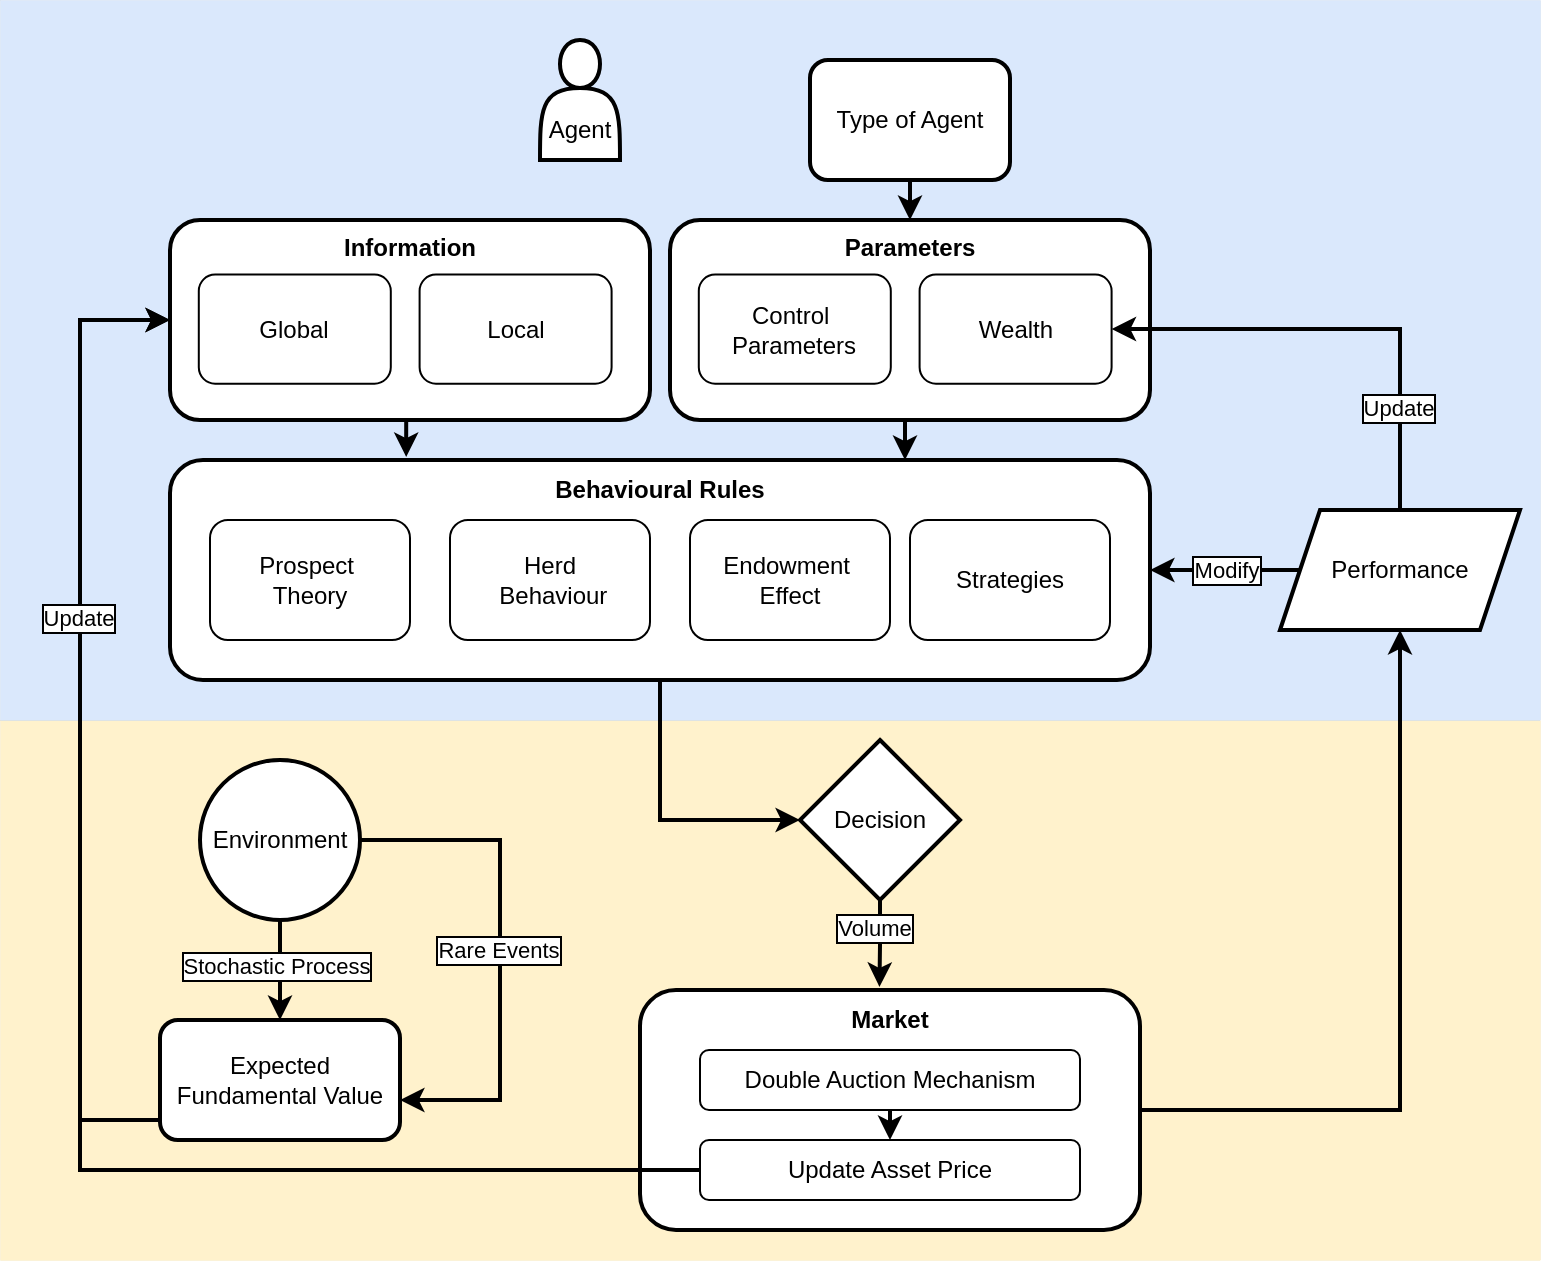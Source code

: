 <mxfile version="27.0.9">
  <diagram name="Page-1" id="KlvJ_ZtWi_6_skd0xNUw">
    <mxGraphModel dx="1072" dy="725" grid="1" gridSize="10" guides="1" tooltips="1" connect="1" arrows="1" fold="1" page="1" pageScale="1" pageWidth="3300" pageHeight="4681" math="0" shadow="0">
      <root>
        <mxCell id="0" />
        <mxCell id="1" parent="0" />
        <mxCell id="P7tqT8L9XZV6D_eayMBz-135" value="" style="rounded=0;whiteSpace=wrap;html=1;fillColor=#fff2cc;strokeColor=#d6b656;strokeWidth=0;" vertex="1" parent="1">
          <mxGeometry x="190" y="400" width="770" height="270" as="geometry" />
        </mxCell>
        <mxCell id="P7tqT8L9XZV6D_eayMBz-134" value="" style="rounded=0;whiteSpace=wrap;html=1;fillColor=#dae8fc;strokeColor=#6c8ebf;labelBorderColor=none;strokeWidth=0;" vertex="1" parent="1">
          <mxGeometry x="190" y="40" width="770" height="360" as="geometry" />
        </mxCell>
        <mxCell id="P7tqT8L9XZV6D_eayMBz-78" value="" style="group" vertex="1" connectable="0" parent="1">
          <mxGeometry x="275" y="270" width="490" height="110" as="geometry" />
        </mxCell>
        <mxCell id="P7tqT8L9XZV6D_eayMBz-61" value="" style="rounded=1;whiteSpace=wrap;html=1;strokeWidth=2;" vertex="1" parent="P7tqT8L9XZV6D_eayMBz-78">
          <mxGeometry width="490" height="110" as="geometry" />
        </mxCell>
        <mxCell id="P7tqT8L9XZV6D_eayMBz-67" value="Behavioural Rules" style="text;html=1;align=center;verticalAlign=middle;whiteSpace=wrap;rounded=0;fontStyle=1" vertex="1" parent="P7tqT8L9XZV6D_eayMBz-78">
          <mxGeometry x="175" width="140" height="30" as="geometry" />
        </mxCell>
        <mxCell id="P7tqT8L9XZV6D_eayMBz-69" value="Prospect&amp;nbsp;&lt;div&gt;Theory&lt;/div&gt;" style="rounded=1;whiteSpace=wrap;html=1;" vertex="1" parent="P7tqT8L9XZV6D_eayMBz-78">
          <mxGeometry x="20" y="30" width="100" height="60" as="geometry" />
        </mxCell>
        <mxCell id="P7tqT8L9XZV6D_eayMBz-70" value="Herd&lt;div&gt;&amp;nbsp;Behaviour&lt;/div&gt;" style="rounded=1;whiteSpace=wrap;html=1;" vertex="1" parent="P7tqT8L9XZV6D_eayMBz-78">
          <mxGeometry x="140" y="30" width="100" height="60" as="geometry" />
        </mxCell>
        <mxCell id="P7tqT8L9XZV6D_eayMBz-71" value="Endowment&amp;nbsp;&lt;div&gt;Effect&lt;/div&gt;" style="rounded=1;whiteSpace=wrap;html=1;" vertex="1" parent="P7tqT8L9XZV6D_eayMBz-78">
          <mxGeometry x="260" y="30" width="100" height="60" as="geometry" />
        </mxCell>
        <mxCell id="P7tqT8L9XZV6D_eayMBz-72" value="Strategies" style="rounded=1;whiteSpace=wrap;html=1;" vertex="1" parent="P7tqT8L9XZV6D_eayMBz-78">
          <mxGeometry x="370" y="30" width="100" height="60" as="geometry" />
        </mxCell>
        <mxCell id="P7tqT8L9XZV6D_eayMBz-80" value="" style="group" vertex="1" connectable="0" parent="1">
          <mxGeometry x="525" y="150" width="240" height="100" as="geometry" />
        </mxCell>
        <mxCell id="P7tqT8L9XZV6D_eayMBz-59" value="" style="rounded=1;whiteSpace=wrap;html=1;strokeWidth=2;" vertex="1" parent="P7tqT8L9XZV6D_eayMBz-80">
          <mxGeometry width="240" height="100" as="geometry" />
        </mxCell>
        <mxCell id="P7tqT8L9XZV6D_eayMBz-55" value="Control&amp;nbsp;&lt;div&gt;Parameters&lt;/div&gt;" style="rounded=1;whiteSpace=wrap;html=1;" vertex="1" parent="P7tqT8L9XZV6D_eayMBz-80">
          <mxGeometry x="14.4" y="27.273" width="96" height="54.545" as="geometry" />
        </mxCell>
        <mxCell id="P7tqT8L9XZV6D_eayMBz-56" value="Wealth" style="rounded=1;whiteSpace=wrap;html=1;" vertex="1" parent="P7tqT8L9XZV6D_eayMBz-80">
          <mxGeometry x="124.8" y="27.273" width="96" height="54.545" as="geometry" />
        </mxCell>
        <mxCell id="P7tqT8L9XZV6D_eayMBz-60" value="Parameters" style="text;html=1;align=center;verticalAlign=middle;whiteSpace=wrap;rounded=0;fontStyle=1" vertex="1" parent="P7tqT8L9XZV6D_eayMBz-80">
          <mxGeometry x="91.2" width="57.6" height="27.273" as="geometry" />
        </mxCell>
        <mxCell id="P7tqT8L9XZV6D_eayMBz-121" style="edgeStyle=orthogonalEdgeStyle;rounded=0;orthogonalLoop=1;jettySize=auto;html=1;exitX=0.5;exitY=1;exitDx=0;exitDy=0;entryX=0.5;entryY=0;entryDx=0;entryDy=0;strokeWidth=2;" edge="1" parent="1" source="P7tqT8L9XZV6D_eayMBz-82" target="P7tqT8L9XZV6D_eayMBz-60">
          <mxGeometry relative="1" as="geometry" />
        </mxCell>
        <mxCell id="P7tqT8L9XZV6D_eayMBz-82" value="Type of Agent" style="rounded=1;whiteSpace=wrap;html=1;strokeWidth=2;" vertex="1" parent="1">
          <mxGeometry x="595" y="70" width="100" height="60" as="geometry" />
        </mxCell>
        <mxCell id="P7tqT8L9XZV6D_eayMBz-90" value="Decision" style="rhombus;whiteSpace=wrap;html=1;strokeWidth=2;" vertex="1" parent="1">
          <mxGeometry x="590" y="410" width="80" height="80" as="geometry" />
        </mxCell>
        <mxCell id="P7tqT8L9XZV6D_eayMBz-101" value="" style="group" vertex="1" connectable="0" parent="1">
          <mxGeometry x="275" y="150" width="240" height="100" as="geometry" />
        </mxCell>
        <mxCell id="P7tqT8L9XZV6D_eayMBz-102" value="" style="rounded=1;whiteSpace=wrap;html=1;strokeWidth=2;" vertex="1" parent="P7tqT8L9XZV6D_eayMBz-101">
          <mxGeometry width="240" height="100" as="geometry" />
        </mxCell>
        <mxCell id="P7tqT8L9XZV6D_eayMBz-103" value="Global" style="rounded=1;whiteSpace=wrap;html=1;" vertex="1" parent="P7tqT8L9XZV6D_eayMBz-101">
          <mxGeometry x="14.4" y="27.273" width="96" height="54.545" as="geometry" />
        </mxCell>
        <mxCell id="P7tqT8L9XZV6D_eayMBz-104" value="Local" style="rounded=1;whiteSpace=wrap;html=1;" vertex="1" parent="P7tqT8L9XZV6D_eayMBz-101">
          <mxGeometry x="124.8" y="27.273" width="96" height="54.545" as="geometry" />
        </mxCell>
        <mxCell id="P7tqT8L9XZV6D_eayMBz-105" value="Information" style="text;html=1;align=center;verticalAlign=middle;whiteSpace=wrap;rounded=0;fontStyle=1" vertex="1" parent="P7tqT8L9XZV6D_eayMBz-101">
          <mxGeometry x="91.2" width="57.6" height="27.273" as="geometry" />
        </mxCell>
        <mxCell id="P7tqT8L9XZV6D_eayMBz-133" value="Modify" style="edgeStyle=orthogonalEdgeStyle;rounded=0;orthogonalLoop=1;jettySize=auto;html=1;exitX=0;exitY=0.5;exitDx=0;exitDy=0;entryX=1;entryY=0.5;entryDx=0;entryDy=0;strokeWidth=2;labelBorderColor=default;" edge="1" parent="1" source="P7tqT8L9XZV6D_eayMBz-108" target="P7tqT8L9XZV6D_eayMBz-61">
          <mxGeometry relative="1" as="geometry" />
        </mxCell>
        <mxCell id="P7tqT8L9XZV6D_eayMBz-147" style="edgeStyle=orthogonalEdgeStyle;rounded=0;orthogonalLoop=1;jettySize=auto;html=1;exitX=0.5;exitY=0;exitDx=0;exitDy=0;entryX=1;entryY=0.5;entryDx=0;entryDy=0;strokeWidth=2;" edge="1" parent="1" source="P7tqT8L9XZV6D_eayMBz-108" target="P7tqT8L9XZV6D_eayMBz-56">
          <mxGeometry relative="1" as="geometry" />
        </mxCell>
        <mxCell id="P7tqT8L9XZV6D_eayMBz-148" value="Update" style="edgeLabel;html=1;align=center;verticalAlign=middle;resizable=0;points=[];labelBorderColor=default;" vertex="1" connectable="0" parent="P7tqT8L9XZV6D_eayMBz-147">
          <mxGeometry x="-0.56" y="1" relative="1" as="geometry">
            <mxPoint as="offset" />
          </mxGeometry>
        </mxCell>
        <mxCell id="P7tqT8L9XZV6D_eayMBz-108" value="Performance" style="shape=parallelogram;perimeter=parallelogramPerimeter;whiteSpace=wrap;html=1;fixedSize=1;strokeWidth=2;" vertex="1" parent="1">
          <mxGeometry x="830" y="295" width="120" height="60" as="geometry" />
        </mxCell>
        <mxCell id="P7tqT8L9XZV6D_eayMBz-109" value="" style="group" vertex="1" connectable="0" parent="1">
          <mxGeometry x="510" y="535" width="250" height="120" as="geometry" />
        </mxCell>
        <mxCell id="P7tqT8L9XZV6D_eayMBz-91" value="" style="rounded=1;whiteSpace=wrap;html=1;strokeWidth=2;" vertex="1" parent="P7tqT8L9XZV6D_eayMBz-109">
          <mxGeometry width="250" height="120" as="geometry" />
        </mxCell>
        <mxCell id="P7tqT8L9XZV6D_eayMBz-143" style="edgeStyle=orthogonalEdgeStyle;rounded=0;orthogonalLoop=1;jettySize=auto;html=1;exitX=0.5;exitY=1;exitDx=0;exitDy=0;entryX=0.5;entryY=0;entryDx=0;entryDy=0;strokeWidth=2;" edge="1" parent="P7tqT8L9XZV6D_eayMBz-109" source="P7tqT8L9XZV6D_eayMBz-94" target="P7tqT8L9XZV6D_eayMBz-141">
          <mxGeometry relative="1" as="geometry" />
        </mxCell>
        <mxCell id="P7tqT8L9XZV6D_eayMBz-94" value="Double Auction Mechanism" style="rounded=1;whiteSpace=wrap;html=1;" vertex="1" parent="P7tqT8L9XZV6D_eayMBz-109">
          <mxGeometry x="30" y="30" width="190" height="30" as="geometry" />
        </mxCell>
        <mxCell id="P7tqT8L9XZV6D_eayMBz-95" value="Market" style="text;html=1;align=center;verticalAlign=middle;whiteSpace=wrap;rounded=0;fontStyle=1" vertex="1" parent="P7tqT8L9XZV6D_eayMBz-109">
          <mxGeometry x="65" width="120" height="30" as="geometry" />
        </mxCell>
        <mxCell id="P7tqT8L9XZV6D_eayMBz-97" style="edgeStyle=orthogonalEdgeStyle;rounded=0;orthogonalLoop=1;jettySize=auto;html=1;exitX=0.5;exitY=1;exitDx=0;exitDy=0;" edge="1" parent="P7tqT8L9XZV6D_eayMBz-109" source="P7tqT8L9XZV6D_eayMBz-91" target="P7tqT8L9XZV6D_eayMBz-91">
          <mxGeometry relative="1" as="geometry" />
        </mxCell>
        <mxCell id="P7tqT8L9XZV6D_eayMBz-107" style="edgeStyle=orthogonalEdgeStyle;rounded=0;orthogonalLoop=1;jettySize=auto;html=1;exitX=0.5;exitY=1;exitDx=0;exitDy=0;" edge="1" parent="P7tqT8L9XZV6D_eayMBz-109" source="P7tqT8L9XZV6D_eayMBz-91" target="P7tqT8L9XZV6D_eayMBz-91">
          <mxGeometry relative="1" as="geometry" />
        </mxCell>
        <mxCell id="P7tqT8L9XZV6D_eayMBz-141" value="Update Asset Price" style="rounded=1;whiteSpace=wrap;html=1;" vertex="1" parent="P7tqT8L9XZV6D_eayMBz-109">
          <mxGeometry x="30" y="75" width="190" height="30" as="geometry" />
        </mxCell>
        <mxCell id="P7tqT8L9XZV6D_eayMBz-113" style="edgeStyle=orthogonalEdgeStyle;rounded=0;orthogonalLoop=1;jettySize=auto;html=1;exitX=0.5;exitY=1;exitDx=0;exitDy=0;strokeWidth=2;" edge="1" parent="1" source="P7tqT8L9XZV6D_eayMBz-110" target="P7tqT8L9XZV6D_eayMBz-111">
          <mxGeometry relative="1" as="geometry" />
        </mxCell>
        <mxCell id="P7tqT8L9XZV6D_eayMBz-114" value="Stochastic Process" style="edgeLabel;html=1;align=center;verticalAlign=middle;resizable=0;points=[];labelBorderColor=default;" vertex="1" connectable="0" parent="P7tqT8L9XZV6D_eayMBz-113">
          <mxGeometry x="-0.092" y="-2" relative="1" as="geometry">
            <mxPoint as="offset" />
          </mxGeometry>
        </mxCell>
        <mxCell id="P7tqT8L9XZV6D_eayMBz-110" value="Environment" style="ellipse;whiteSpace=wrap;html=1;aspect=fixed;strokeWidth=2;" vertex="1" parent="1">
          <mxGeometry x="290" y="420" width="80" height="80" as="geometry" />
        </mxCell>
        <mxCell id="P7tqT8L9XZV6D_eayMBz-112" style="edgeStyle=orthogonalEdgeStyle;rounded=0;orthogonalLoop=1;jettySize=auto;html=1;exitX=0;exitY=0.5;exitDx=0;exitDy=0;entryX=0;entryY=0.5;entryDx=0;entryDy=0;strokeWidth=2;" edge="1" parent="1" source="P7tqT8L9XZV6D_eayMBz-111" target="P7tqT8L9XZV6D_eayMBz-102">
          <mxGeometry relative="1" as="geometry">
            <Array as="points">
              <mxPoint x="230" y="600" />
              <mxPoint x="230" y="200" />
            </Array>
          </mxGeometry>
        </mxCell>
        <mxCell id="P7tqT8L9XZV6D_eayMBz-111" value="Expected Fundamental Value" style="rounded=1;whiteSpace=wrap;html=1;strokeWidth=2;" vertex="1" parent="1">
          <mxGeometry x="270" y="550" width="120" height="60" as="geometry" />
        </mxCell>
        <mxCell id="P7tqT8L9XZV6D_eayMBz-116" style="edgeStyle=orthogonalEdgeStyle;rounded=0;orthogonalLoop=1;jettySize=auto;html=1;exitX=1;exitY=0.5;exitDx=0;exitDy=0;entryX=1;entryY=0.667;entryDx=0;entryDy=0;entryPerimeter=0;strokeWidth=2;" edge="1" parent="1" source="P7tqT8L9XZV6D_eayMBz-110" target="P7tqT8L9XZV6D_eayMBz-111">
          <mxGeometry relative="1" as="geometry">
            <Array as="points">
              <mxPoint x="440" y="460" />
              <mxPoint x="440" y="590" />
            </Array>
          </mxGeometry>
        </mxCell>
        <mxCell id="P7tqT8L9XZV6D_eayMBz-119" value="Rare Events" style="edgeLabel;html=1;align=center;verticalAlign=middle;resizable=0;points=[];labelBorderColor=default;" vertex="1" connectable="0" parent="P7tqT8L9XZV6D_eayMBz-116">
          <mxGeometry x="-0.0" y="-1" relative="1" as="geometry">
            <mxPoint as="offset" />
          </mxGeometry>
        </mxCell>
        <mxCell id="P7tqT8L9XZV6D_eayMBz-122" style="edgeStyle=orthogonalEdgeStyle;rounded=0;orthogonalLoop=1;jettySize=auto;html=1;exitX=0.5;exitY=1;exitDx=0;exitDy=0;entryX=0.241;entryY=-0.014;entryDx=0;entryDy=0;entryPerimeter=0;strokeWidth=2;" edge="1" parent="1" source="P7tqT8L9XZV6D_eayMBz-102" target="P7tqT8L9XZV6D_eayMBz-61">
          <mxGeometry relative="1" as="geometry" />
        </mxCell>
        <mxCell id="P7tqT8L9XZV6D_eayMBz-123" style="edgeStyle=orthogonalEdgeStyle;rounded=0;orthogonalLoop=1;jettySize=auto;html=1;exitX=0.5;exitY=1;exitDx=0;exitDy=0;entryX=0.75;entryY=0;entryDx=0;entryDy=0;strokeWidth=2;" edge="1" parent="1" source="P7tqT8L9XZV6D_eayMBz-59" target="P7tqT8L9XZV6D_eayMBz-61">
          <mxGeometry relative="1" as="geometry" />
        </mxCell>
        <mxCell id="P7tqT8L9XZV6D_eayMBz-124" style="edgeStyle=orthogonalEdgeStyle;rounded=0;orthogonalLoop=1;jettySize=auto;html=1;exitX=0.5;exitY=1;exitDx=0;exitDy=0;entryX=0;entryY=0.5;entryDx=0;entryDy=0;strokeWidth=2;" edge="1" parent="1" source="P7tqT8L9XZV6D_eayMBz-61" target="P7tqT8L9XZV6D_eayMBz-90">
          <mxGeometry relative="1" as="geometry">
            <Array as="points">
              <mxPoint x="520" y="450" />
            </Array>
          </mxGeometry>
        </mxCell>
        <mxCell id="P7tqT8L9XZV6D_eayMBz-125" style="edgeStyle=orthogonalEdgeStyle;rounded=0;orthogonalLoop=1;jettySize=auto;html=1;exitX=0.5;exitY=1;exitDx=0;exitDy=0;entryX=0.456;entryY=-0.052;entryDx=0;entryDy=0;entryPerimeter=0;strokeWidth=2;" edge="1" parent="1" source="P7tqT8L9XZV6D_eayMBz-90" target="P7tqT8L9XZV6D_eayMBz-95">
          <mxGeometry relative="1" as="geometry" />
        </mxCell>
        <mxCell id="P7tqT8L9XZV6D_eayMBz-130" value="Volume" style="edgeLabel;html=1;align=center;verticalAlign=middle;resizable=0;points=[];labelBorderColor=default;" vertex="1" connectable="0" parent="P7tqT8L9XZV6D_eayMBz-125">
          <mxGeometry x="-0.429" y="-3" relative="1" as="geometry">
            <mxPoint y="1" as="offset" />
          </mxGeometry>
        </mxCell>
        <mxCell id="P7tqT8L9XZV6D_eayMBz-132" style="edgeStyle=orthogonalEdgeStyle;rounded=0;orthogonalLoop=1;jettySize=auto;html=1;exitX=1;exitY=0.5;exitDx=0;exitDy=0;entryX=0.5;entryY=1;entryDx=0;entryDy=0;strokeWidth=2;" edge="1" parent="1" source="P7tqT8L9XZV6D_eayMBz-91" target="P7tqT8L9XZV6D_eayMBz-108">
          <mxGeometry relative="1" as="geometry" />
        </mxCell>
        <mxCell id="P7tqT8L9XZV6D_eayMBz-137" value="&lt;div&gt;&lt;br&gt;&lt;/div&gt;&lt;div&gt;&lt;br&gt;&lt;/div&gt;&lt;div&gt;Agent&lt;/div&gt;" style="shape=actor;whiteSpace=wrap;html=1;strokeWidth=2;" vertex="1" parent="1">
          <mxGeometry x="460" y="60" width="40" height="60" as="geometry" />
        </mxCell>
        <mxCell id="P7tqT8L9XZV6D_eayMBz-144" style="edgeStyle=orthogonalEdgeStyle;rounded=0;orthogonalLoop=1;jettySize=auto;html=1;exitX=0;exitY=0.5;exitDx=0;exitDy=0;strokeWidth=2;entryX=0;entryY=0.5;entryDx=0;entryDy=0;" edge="1" parent="1" source="P7tqT8L9XZV6D_eayMBz-141" target="P7tqT8L9XZV6D_eayMBz-102">
          <mxGeometry relative="1" as="geometry">
            <mxPoint x="230" y="200" as="targetPoint" />
            <Array as="points">
              <mxPoint x="230" y="625" />
              <mxPoint x="230" y="200" />
            </Array>
          </mxGeometry>
        </mxCell>
        <mxCell id="P7tqT8L9XZV6D_eayMBz-149" value="Update" style="edgeLabel;html=1;align=center;verticalAlign=middle;resizable=0;points=[];labelBorderColor=default;" vertex="1" connectable="0" parent="P7tqT8L9XZV6D_eayMBz-144">
          <mxGeometry x="0.503" y="1" relative="1" as="geometry">
            <mxPoint as="offset" />
          </mxGeometry>
        </mxCell>
      </root>
    </mxGraphModel>
  </diagram>
</mxfile>
